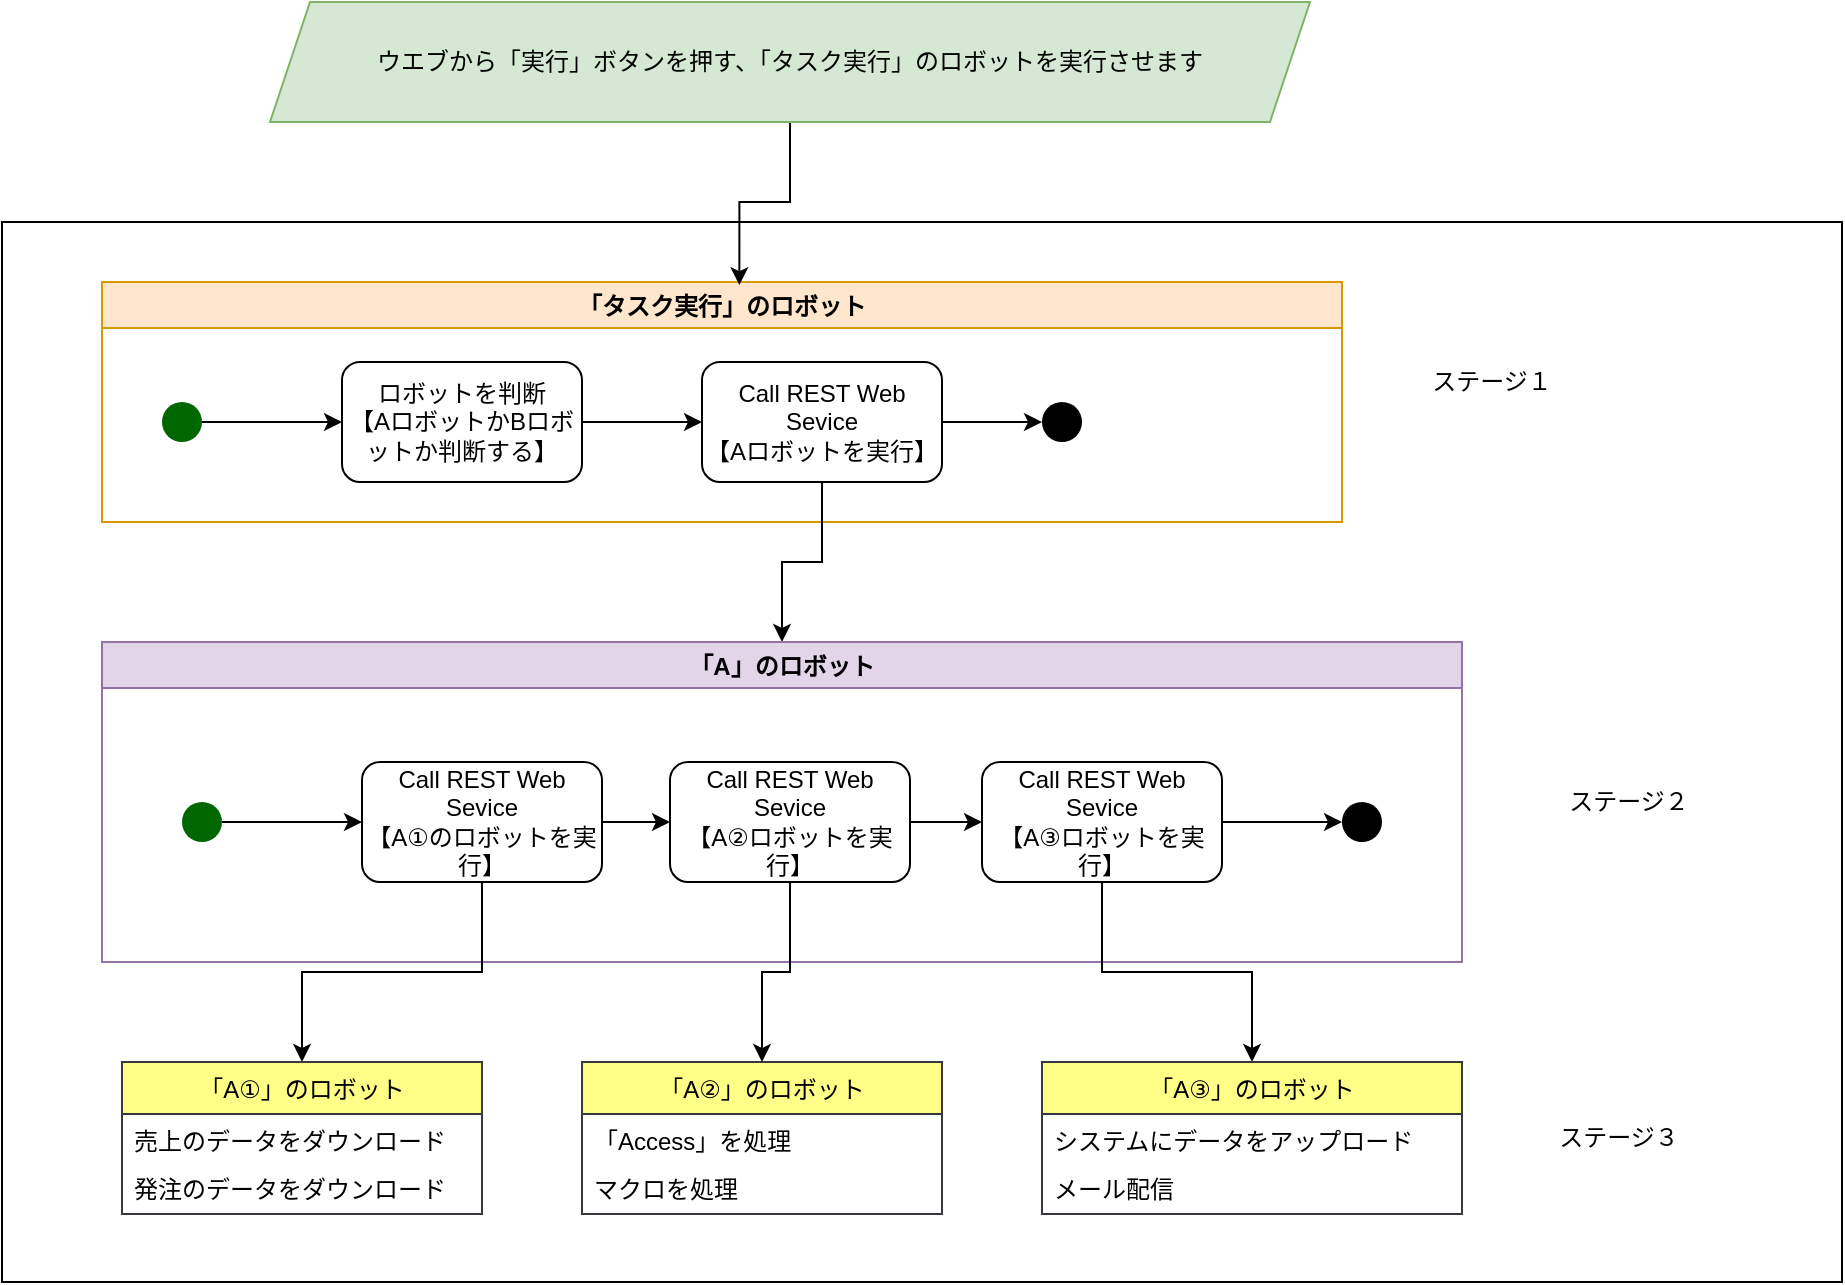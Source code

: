 <mxfile version="14.7.10" type="github">
  <diagram id="CgOYlsMq7ZeQibSs8TQy" name="Page-1">
    <mxGraphModel dx="1038" dy="1786" grid="1" gridSize="10" guides="1" tooltips="1" connect="1" arrows="1" fold="1" page="1" pageScale="1" pageWidth="827" pageHeight="1169" math="0" shadow="0">
      <root>
        <mxCell id="0" />
        <mxCell id="1" parent="0" />
        <mxCell id="qNoU5wSVQNF27pFwfI4g-1" value="" style="rounded=0;whiteSpace=wrap;html=1;" parent="1" vertex="1">
          <mxGeometry x="20" y="20" width="920" height="530" as="geometry" />
        </mxCell>
        <mxCell id="qNoU5wSVQNF27pFwfI4g-3" value="「タスク実行」のロボット" style="swimlane;fillColor=#ffe6cc;strokeColor=#d79b00;" parent="1" vertex="1">
          <mxGeometry x="70" y="50" width="620" height="120" as="geometry" />
        </mxCell>
        <mxCell id="qNoU5wSVQNF27pFwfI4g-7" value="" style="ellipse;whiteSpace=wrap;html=1;strokeColor=none;fillColor=#000000;" parent="qNoU5wSVQNF27pFwfI4g-3" vertex="1">
          <mxGeometry x="470" y="60" width="20" height="20" as="geometry" />
        </mxCell>
        <mxCell id="qNoU5wSVQNF27pFwfI4g-12" style="edgeStyle=orthogonalEdgeStyle;rounded=0;orthogonalLoop=1;jettySize=auto;html=1;" parent="1" source="qNoU5wSVQNF27pFwfI4g-4" target="qNoU5wSVQNF27pFwfI4g-7" edge="1">
          <mxGeometry relative="1" as="geometry" />
        </mxCell>
        <mxCell id="qNoU5wSVQNF27pFwfI4g-48" style="edgeStyle=orthogonalEdgeStyle;rounded=0;orthogonalLoop=1;jettySize=auto;html=1;" parent="1" source="qNoU5wSVQNF27pFwfI4g-4" target="qNoU5wSVQNF27pFwfI4g-13" edge="1">
          <mxGeometry relative="1" as="geometry" />
        </mxCell>
        <mxCell id="qNoU5wSVQNF27pFwfI4g-4" value="Call REST Web Sevice&lt;br&gt;【Aロボットを実行】" style="rounded=1;whiteSpace=wrap;html=1;" parent="1" vertex="1">
          <mxGeometry x="370" y="90" width="120" height="60" as="geometry" />
        </mxCell>
        <mxCell id="qNoU5wSVQNF27pFwfI4g-8" style="edgeStyle=orthogonalEdgeStyle;rounded=0;orthogonalLoop=1;jettySize=auto;html=1;" parent="1" source="qNoU5wSVQNF27pFwfI4g-5" target="qNoU5wSVQNF27pFwfI4g-6" edge="1">
          <mxGeometry relative="1" as="geometry" />
        </mxCell>
        <mxCell id="qNoU5wSVQNF27pFwfI4g-5" value="" style="ellipse;whiteSpace=wrap;html=1;strokeColor=none;fillColor=#006600;" parent="1" vertex="1">
          <mxGeometry x="100" y="110" width="20" height="20" as="geometry" />
        </mxCell>
        <mxCell id="qNoU5wSVQNF27pFwfI4g-9" style="edgeStyle=orthogonalEdgeStyle;rounded=0;orthogonalLoop=1;jettySize=auto;html=1;entryX=0;entryY=0.5;entryDx=0;entryDy=0;" parent="1" source="qNoU5wSVQNF27pFwfI4g-6" target="qNoU5wSVQNF27pFwfI4g-4" edge="1">
          <mxGeometry relative="1" as="geometry" />
        </mxCell>
        <mxCell id="qNoU5wSVQNF27pFwfI4g-6" value="ロボットを判断&lt;br&gt;【AロボットかBロボットか判断する】" style="rounded=1;whiteSpace=wrap;html=1;fillColor=#FFFFFF;" parent="1" vertex="1">
          <mxGeometry x="190" y="90" width="120" height="60" as="geometry" />
        </mxCell>
        <mxCell id="qNoU5wSVQNF27pFwfI4g-13" value="「A」のロボット" style="swimlane;fillColor=#e1d5e7;strokeColor=#9673a6;" parent="1" vertex="1">
          <mxGeometry x="70" y="230" width="680" height="160" as="geometry" />
        </mxCell>
        <mxCell id="qNoU5wSVQNF27pFwfI4g-15" value="" style="ellipse;whiteSpace=wrap;html=1;strokeColor=none;fillColor=#006600;" parent="qNoU5wSVQNF27pFwfI4g-13" vertex="1">
          <mxGeometry x="40" y="80" width="20" height="20" as="geometry" />
        </mxCell>
        <mxCell id="qNoU5wSVQNF27pFwfI4g-16" value="Call REST Web Sevice&lt;br&gt;【A②ロボットを実行】" style="rounded=1;whiteSpace=wrap;html=1;" parent="qNoU5wSVQNF27pFwfI4g-13" vertex="1">
          <mxGeometry x="284" y="60" width="120" height="60" as="geometry" />
        </mxCell>
        <mxCell id="qNoU5wSVQNF27pFwfI4g-18" value="" style="ellipse;whiteSpace=wrap;html=1;strokeColor=none;fillColor=#000000;" parent="qNoU5wSVQNF27pFwfI4g-13" vertex="1">
          <mxGeometry x="620" y="80" width="20" height="20" as="geometry" />
        </mxCell>
        <mxCell id="qNoU5wSVQNF27pFwfI4g-20" style="edgeStyle=orthogonalEdgeStyle;rounded=0;orthogonalLoop=1;jettySize=auto;html=1;entryX=0;entryY=0.5;entryDx=0;entryDy=0;" parent="1" source="qNoU5wSVQNF27pFwfI4g-14" target="qNoU5wSVQNF27pFwfI4g-16" edge="1">
          <mxGeometry relative="1" as="geometry" />
        </mxCell>
        <mxCell id="qNoU5wSVQNF27pFwfI4g-49" style="edgeStyle=orthogonalEdgeStyle;rounded=0;orthogonalLoop=1;jettySize=auto;html=1;entryX=0.5;entryY=0;entryDx=0;entryDy=0;" parent="1" source="qNoU5wSVQNF27pFwfI4g-14" target="qNoU5wSVQNF27pFwfI4g-32" edge="1">
          <mxGeometry relative="1" as="geometry" />
        </mxCell>
        <mxCell id="qNoU5wSVQNF27pFwfI4g-14" value="Call REST Web Sevice&lt;br&gt;【A①のロボットを実行】" style="rounded=1;whiteSpace=wrap;html=1;" parent="1" vertex="1">
          <mxGeometry x="200" y="290" width="120" height="60" as="geometry" />
        </mxCell>
        <mxCell id="qNoU5wSVQNF27pFwfI4g-28" style="edgeStyle=orthogonalEdgeStyle;rounded=0;orthogonalLoop=1;jettySize=auto;html=1;" parent="1" source="qNoU5wSVQNF27pFwfI4g-17" target="qNoU5wSVQNF27pFwfI4g-18" edge="1">
          <mxGeometry relative="1" as="geometry" />
        </mxCell>
        <mxCell id="qNoU5wSVQNF27pFwfI4g-51" style="edgeStyle=orthogonalEdgeStyle;rounded=0;orthogonalLoop=1;jettySize=auto;html=1;entryX=0.5;entryY=0;entryDx=0;entryDy=0;" parent="1" source="qNoU5wSVQNF27pFwfI4g-17" target="qNoU5wSVQNF27pFwfI4g-39" edge="1">
          <mxGeometry relative="1" as="geometry" />
        </mxCell>
        <mxCell id="qNoU5wSVQNF27pFwfI4g-17" value="Call REST Web Sevice&lt;br&gt;【A③ロボットを実行】" style="rounded=1;whiteSpace=wrap;html=1;" parent="1" vertex="1">
          <mxGeometry x="510" y="290" width="120" height="60" as="geometry" />
        </mxCell>
        <mxCell id="qNoU5wSVQNF27pFwfI4g-19" style="edgeStyle=orthogonalEdgeStyle;rounded=0;orthogonalLoop=1;jettySize=auto;html=1;entryX=0;entryY=0.5;entryDx=0;entryDy=0;" parent="1" source="qNoU5wSVQNF27pFwfI4g-15" target="qNoU5wSVQNF27pFwfI4g-14" edge="1">
          <mxGeometry relative="1" as="geometry" />
        </mxCell>
        <mxCell id="qNoU5wSVQNF27pFwfI4g-21" style="edgeStyle=orthogonalEdgeStyle;rounded=0;orthogonalLoop=1;jettySize=auto;html=1;entryX=0;entryY=0.5;entryDx=0;entryDy=0;" parent="1" source="qNoU5wSVQNF27pFwfI4g-16" target="qNoU5wSVQNF27pFwfI4g-17" edge="1">
          <mxGeometry relative="1" as="geometry" />
        </mxCell>
        <mxCell id="qNoU5wSVQNF27pFwfI4g-32" value="「A①」のロボット" style="swimlane;fontStyle=0;childLayout=stackLayout;horizontal=1;startSize=26;horizontalStack=0;resizeParent=1;resizeParentMax=0;resizeLast=0;collapsible=1;marginBottom=0;fillColor=#ffff88;strokeColor=#36393d;" parent="1" vertex="1">
          <mxGeometry x="80" y="440" width="180" height="76" as="geometry" />
        </mxCell>
        <mxCell id="qNoU5wSVQNF27pFwfI4g-33" value="売上のデータをダウンロード" style="text;strokeColor=none;fillColor=none;align=left;verticalAlign=top;spacingLeft=4;spacingRight=4;overflow=hidden;rotatable=0;points=[[0,0.5],[1,0.5]];portConstraint=eastwest;" parent="qNoU5wSVQNF27pFwfI4g-32" vertex="1">
          <mxGeometry y="26" width="180" height="24" as="geometry" />
        </mxCell>
        <mxCell id="qNoU5wSVQNF27pFwfI4g-34" value="発注のデータをダウンロード" style="text;strokeColor=none;fillColor=none;align=left;verticalAlign=top;spacingLeft=4;spacingRight=4;overflow=hidden;rotatable=0;points=[[0,0.5],[1,0.5]];portConstraint=eastwest;" parent="qNoU5wSVQNF27pFwfI4g-32" vertex="1">
          <mxGeometry y="50" width="180" height="26" as="geometry" />
        </mxCell>
        <mxCell id="qNoU5wSVQNF27pFwfI4g-36" value="「A②」のロボット" style="swimlane;fontStyle=0;childLayout=stackLayout;horizontal=1;startSize=26;horizontalStack=0;resizeParent=1;resizeParentMax=0;resizeLast=0;collapsible=1;marginBottom=0;fillColor=#ffff88;strokeColor=#36393d;" parent="1" vertex="1">
          <mxGeometry x="310" y="440" width="180" height="76" as="geometry" />
        </mxCell>
        <mxCell id="qNoU5wSVQNF27pFwfI4g-37" value="「Access」を処理" style="text;strokeColor=none;fillColor=none;align=left;verticalAlign=top;spacingLeft=4;spacingRight=4;overflow=hidden;rotatable=0;points=[[0,0.5],[1,0.5]];portConstraint=eastwest;" parent="qNoU5wSVQNF27pFwfI4g-36" vertex="1">
          <mxGeometry y="26" width="180" height="24" as="geometry" />
        </mxCell>
        <mxCell id="qNoU5wSVQNF27pFwfI4g-38" value="マクロを処理" style="text;strokeColor=none;fillColor=none;align=left;verticalAlign=top;spacingLeft=4;spacingRight=4;overflow=hidden;rotatable=0;points=[[0,0.5],[1,0.5]];portConstraint=eastwest;" parent="qNoU5wSVQNF27pFwfI4g-36" vertex="1">
          <mxGeometry y="50" width="180" height="26" as="geometry" />
        </mxCell>
        <mxCell id="qNoU5wSVQNF27pFwfI4g-39" value="「A③」のロボット" style="swimlane;fontStyle=0;childLayout=stackLayout;horizontal=1;startSize=26;horizontalStack=0;resizeParent=1;resizeParentMax=0;resizeLast=0;collapsible=1;marginBottom=0;fillColor=#ffff88;strokeColor=#36393d;" parent="1" vertex="1">
          <mxGeometry x="540" y="440" width="210" height="76" as="geometry" />
        </mxCell>
        <mxCell id="qNoU5wSVQNF27pFwfI4g-40" value="システムにデータをアップロード" style="text;strokeColor=none;fillColor=none;align=left;verticalAlign=top;spacingLeft=4;spacingRight=4;overflow=hidden;rotatable=0;points=[[0,0.5],[1,0.5]];portConstraint=eastwest;" parent="qNoU5wSVQNF27pFwfI4g-39" vertex="1">
          <mxGeometry y="26" width="210" height="24" as="geometry" />
        </mxCell>
        <mxCell id="qNoU5wSVQNF27pFwfI4g-41" value="メール配信" style="text;strokeColor=none;fillColor=none;align=left;verticalAlign=top;spacingLeft=4;spacingRight=4;overflow=hidden;rotatable=0;points=[[0,0.5],[1,0.5]];portConstraint=eastwest;" parent="qNoU5wSVQNF27pFwfI4g-39" vertex="1">
          <mxGeometry y="50" width="210" height="26" as="geometry" />
        </mxCell>
        <mxCell id="qNoU5wSVQNF27pFwfI4g-47" style="edgeStyle=orthogonalEdgeStyle;rounded=0;orthogonalLoop=1;jettySize=auto;html=1;entryX=0.514;entryY=0.013;entryDx=0;entryDy=0;entryPerimeter=0;" parent="1" source="qNoU5wSVQNF27pFwfI4g-42" target="qNoU5wSVQNF27pFwfI4g-3" edge="1">
          <mxGeometry relative="1" as="geometry" />
        </mxCell>
        <mxCell id="qNoU5wSVQNF27pFwfI4g-42" value="ウエブから「実行」ボタンを押す、「タスク実行」のロボットを実行させます" style="shape=parallelogram;perimeter=parallelogramPerimeter;whiteSpace=wrap;html=1;fixedSize=1;fillColor=#d5e8d4;strokeColor=#82b366;" parent="1" vertex="1">
          <mxGeometry x="154" y="-90" width="520" height="60" as="geometry" />
        </mxCell>
        <mxCell id="qNoU5wSVQNF27pFwfI4g-43" value="ステージ２" style="text;html=1;strokeColor=none;fillColor=none;align=center;verticalAlign=middle;whiteSpace=wrap;rounded=0;" parent="1" vertex="1">
          <mxGeometry x="787" y="300" width="93" height="20" as="geometry" />
        </mxCell>
        <mxCell id="qNoU5wSVQNF27pFwfI4g-44" value="ステージ１" style="text;html=1;strokeColor=none;fillColor=none;align=center;verticalAlign=middle;whiteSpace=wrap;rounded=0;" parent="1" vertex="1">
          <mxGeometry x="720" y="90" width="90" height="20" as="geometry" />
        </mxCell>
        <mxCell id="qNoU5wSVQNF27pFwfI4g-45" value="ステージ３" style="text;html=1;strokeColor=none;fillColor=none;align=center;verticalAlign=middle;whiteSpace=wrap;rounded=0;" parent="1" vertex="1">
          <mxGeometry x="787" y="468" width="83" height="20" as="geometry" />
        </mxCell>
        <mxCell id="qNoU5wSVQNF27pFwfI4g-50" style="edgeStyle=orthogonalEdgeStyle;rounded=0;orthogonalLoop=1;jettySize=auto;html=1;entryX=0.5;entryY=0;entryDx=0;entryDy=0;" parent="1" source="qNoU5wSVQNF27pFwfI4g-16" target="qNoU5wSVQNF27pFwfI4g-36" edge="1">
          <mxGeometry relative="1" as="geometry" />
        </mxCell>
      </root>
    </mxGraphModel>
  </diagram>
</mxfile>
